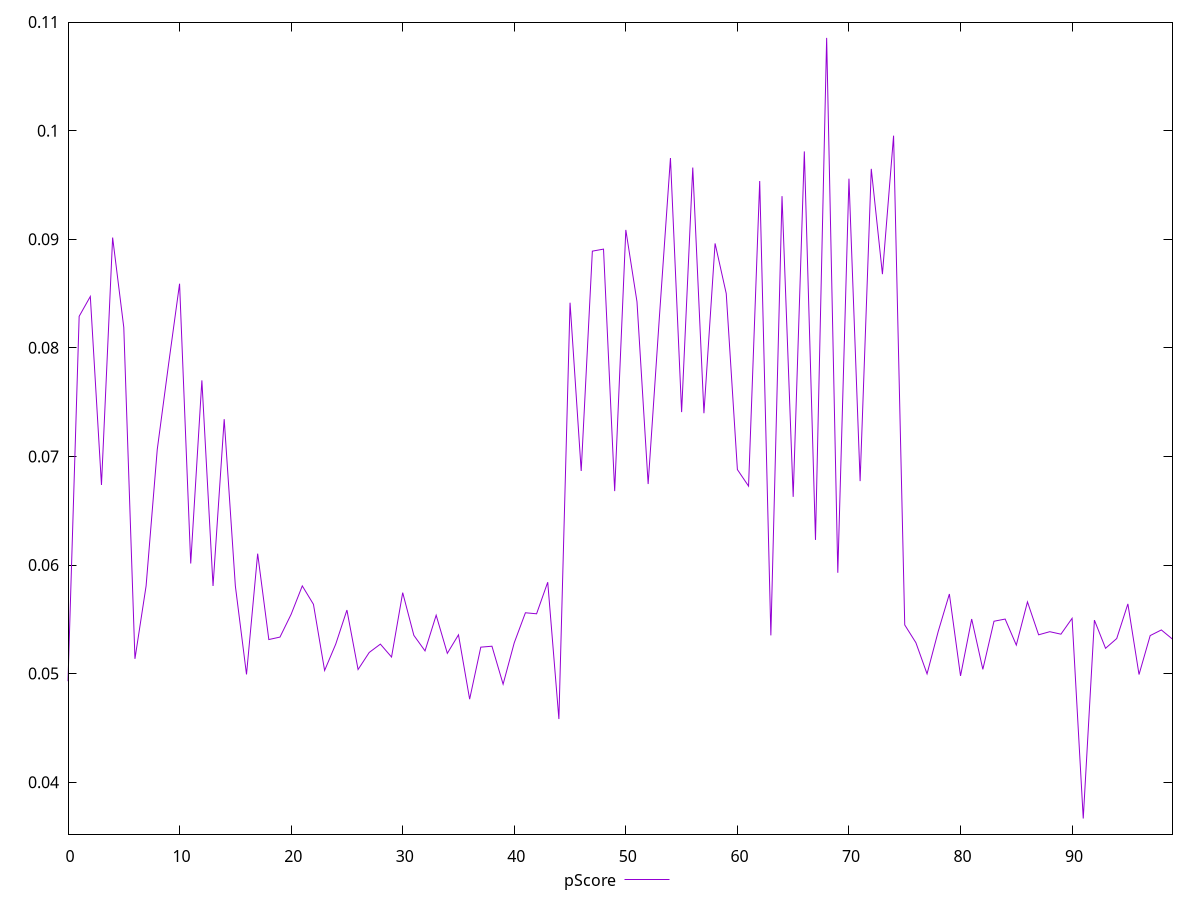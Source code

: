 reset

$pScore <<EOF
0 0.04930268335856919
1 0.08290525828804673
2 0.0847316925626228
3 0.06737419728136929
4 0.09015906074584568
5 0.08188170471031958
6 0.05136077631142577
7 0.058075433215454386
8 0.07063949315501783
9 0.07838135024429921
10 0.08590851837364932
11 0.06014044983311595
12 0.07700496850812028
13 0.0580697668344442
14 0.07343303800543999
15 0.05806981538116107
16 0.04992567512522034
17 0.06104944203426155
18 0.05313808117668872
19 0.05336451586452451
20 0.055462123398340446
21 0.05807791633998305
22 0.05638261254327248
23 0.050288832945688366
24 0.05272108685776555
25 0.055854414960701315
26 0.05037751067236024
27 0.051948539999059185
28 0.05271588294687746
29 0.05152734462133163
30 0.05745532569740974
31 0.053524762309135276
32 0.05209157774812101
33 0.05537827855034294
34 0.05186886500821564
35 0.0535732032346371
36 0.047646469524367796
37 0.05243617211380813
38 0.05252381491537067
39 0.049026421036654055
40 0.05284264715000342
41 0.055603876005165476
42 0.05550978226411546
43 0.058418231297794276
44 0.04581651884611149
45 0.08415733995138924
46 0.06865960068476551
47 0.08890749370127055
48 0.08909431382987082
49 0.0668073763026032
50 0.09086341574322893
51 0.08424449100684289
52 0.06745922890359934
53 0.0827107511434817
54 0.0974849180360296
55 0.07408221772906376
56 0.09660626525469873
57 0.07398026140292258
58 0.08961895474991416
59 0.08500238674935445
60 0.06878991485302322
61 0.0672704845358767
62 0.09536458928622282
63 0.05351901692917593
64 0.09397330064332254
65 0.06628039085289039
66 0.09809078125602622
67 0.062312487868635635
68 0.1085453754976552
69 0.05928413452133657
70 0.09557938057252446
71 0.06772888393157217
72 0.09648472288856852
73 0.08678978933259462
74 0.09954259151760392
75 0.054483871238861836
76 0.05284758127113953
77 0.049979089059530524
78 0.05388360937830006
79 0.057331444782206586
80 0.049786876159893356
81 0.055027123347560436
82 0.05039107313442903
83 0.054823407229927734
84 0.05502312390108438
85 0.052628043002633074
86 0.05660536844841557
87 0.053574331795153585
88 0.05386038108106839
89 0.05363236814383737
90 0.05509142491814767
91 0.036654922785000155
92 0.054926272677344734
93 0.052330972194189085
94 0.05322964144635606
95 0.05642083923437957
96 0.04991525769105826
97 0.053502160313447455
98 0.05402150098410596
99 0.0531736100443278
EOF

set key outside below
set xrange [0:99]
set yrange [0.035217113730747054:0.1099831845519083]
set trange [0.035217113730747054:0.1099831845519083]
set terminal svg size 640, 500 enhanced background rgb 'white'
set output "reprap/interactive/samples/pages+cached+noexternal+nomedia+nocss/pScore/values.svg"

plot $pScore title "pScore" with line

reset

